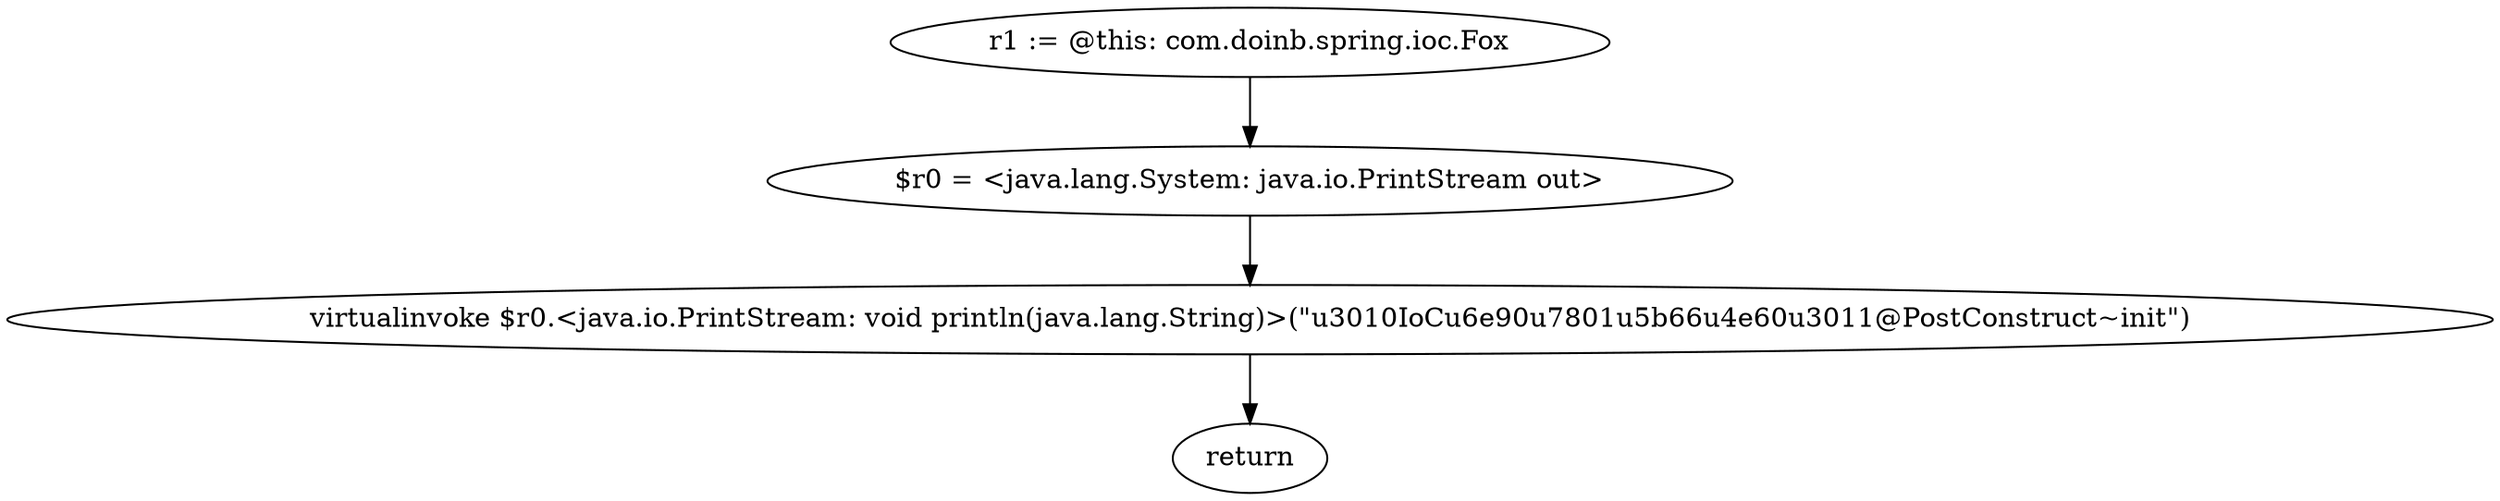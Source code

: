 digraph "unitGraph" {
    "r1 := @this: com.doinb.spring.ioc.Fox"
    "$r0 = <java.lang.System: java.io.PrintStream out>"
    "virtualinvoke $r0.<java.io.PrintStream: void println(java.lang.String)>(\"\u3010IoC\u6e90\u7801\u5b66\u4e60\u3011@PostConstruct~init\")"
    "return"
    "r1 := @this: com.doinb.spring.ioc.Fox"->"$r0 = <java.lang.System: java.io.PrintStream out>";
    "$r0 = <java.lang.System: java.io.PrintStream out>"->"virtualinvoke $r0.<java.io.PrintStream: void println(java.lang.String)>(\"\u3010IoC\u6e90\u7801\u5b66\u4e60\u3011@PostConstruct~init\")";
    "virtualinvoke $r0.<java.io.PrintStream: void println(java.lang.String)>(\"\u3010IoC\u6e90\u7801\u5b66\u4e60\u3011@PostConstruct~init\")"->"return";
}
